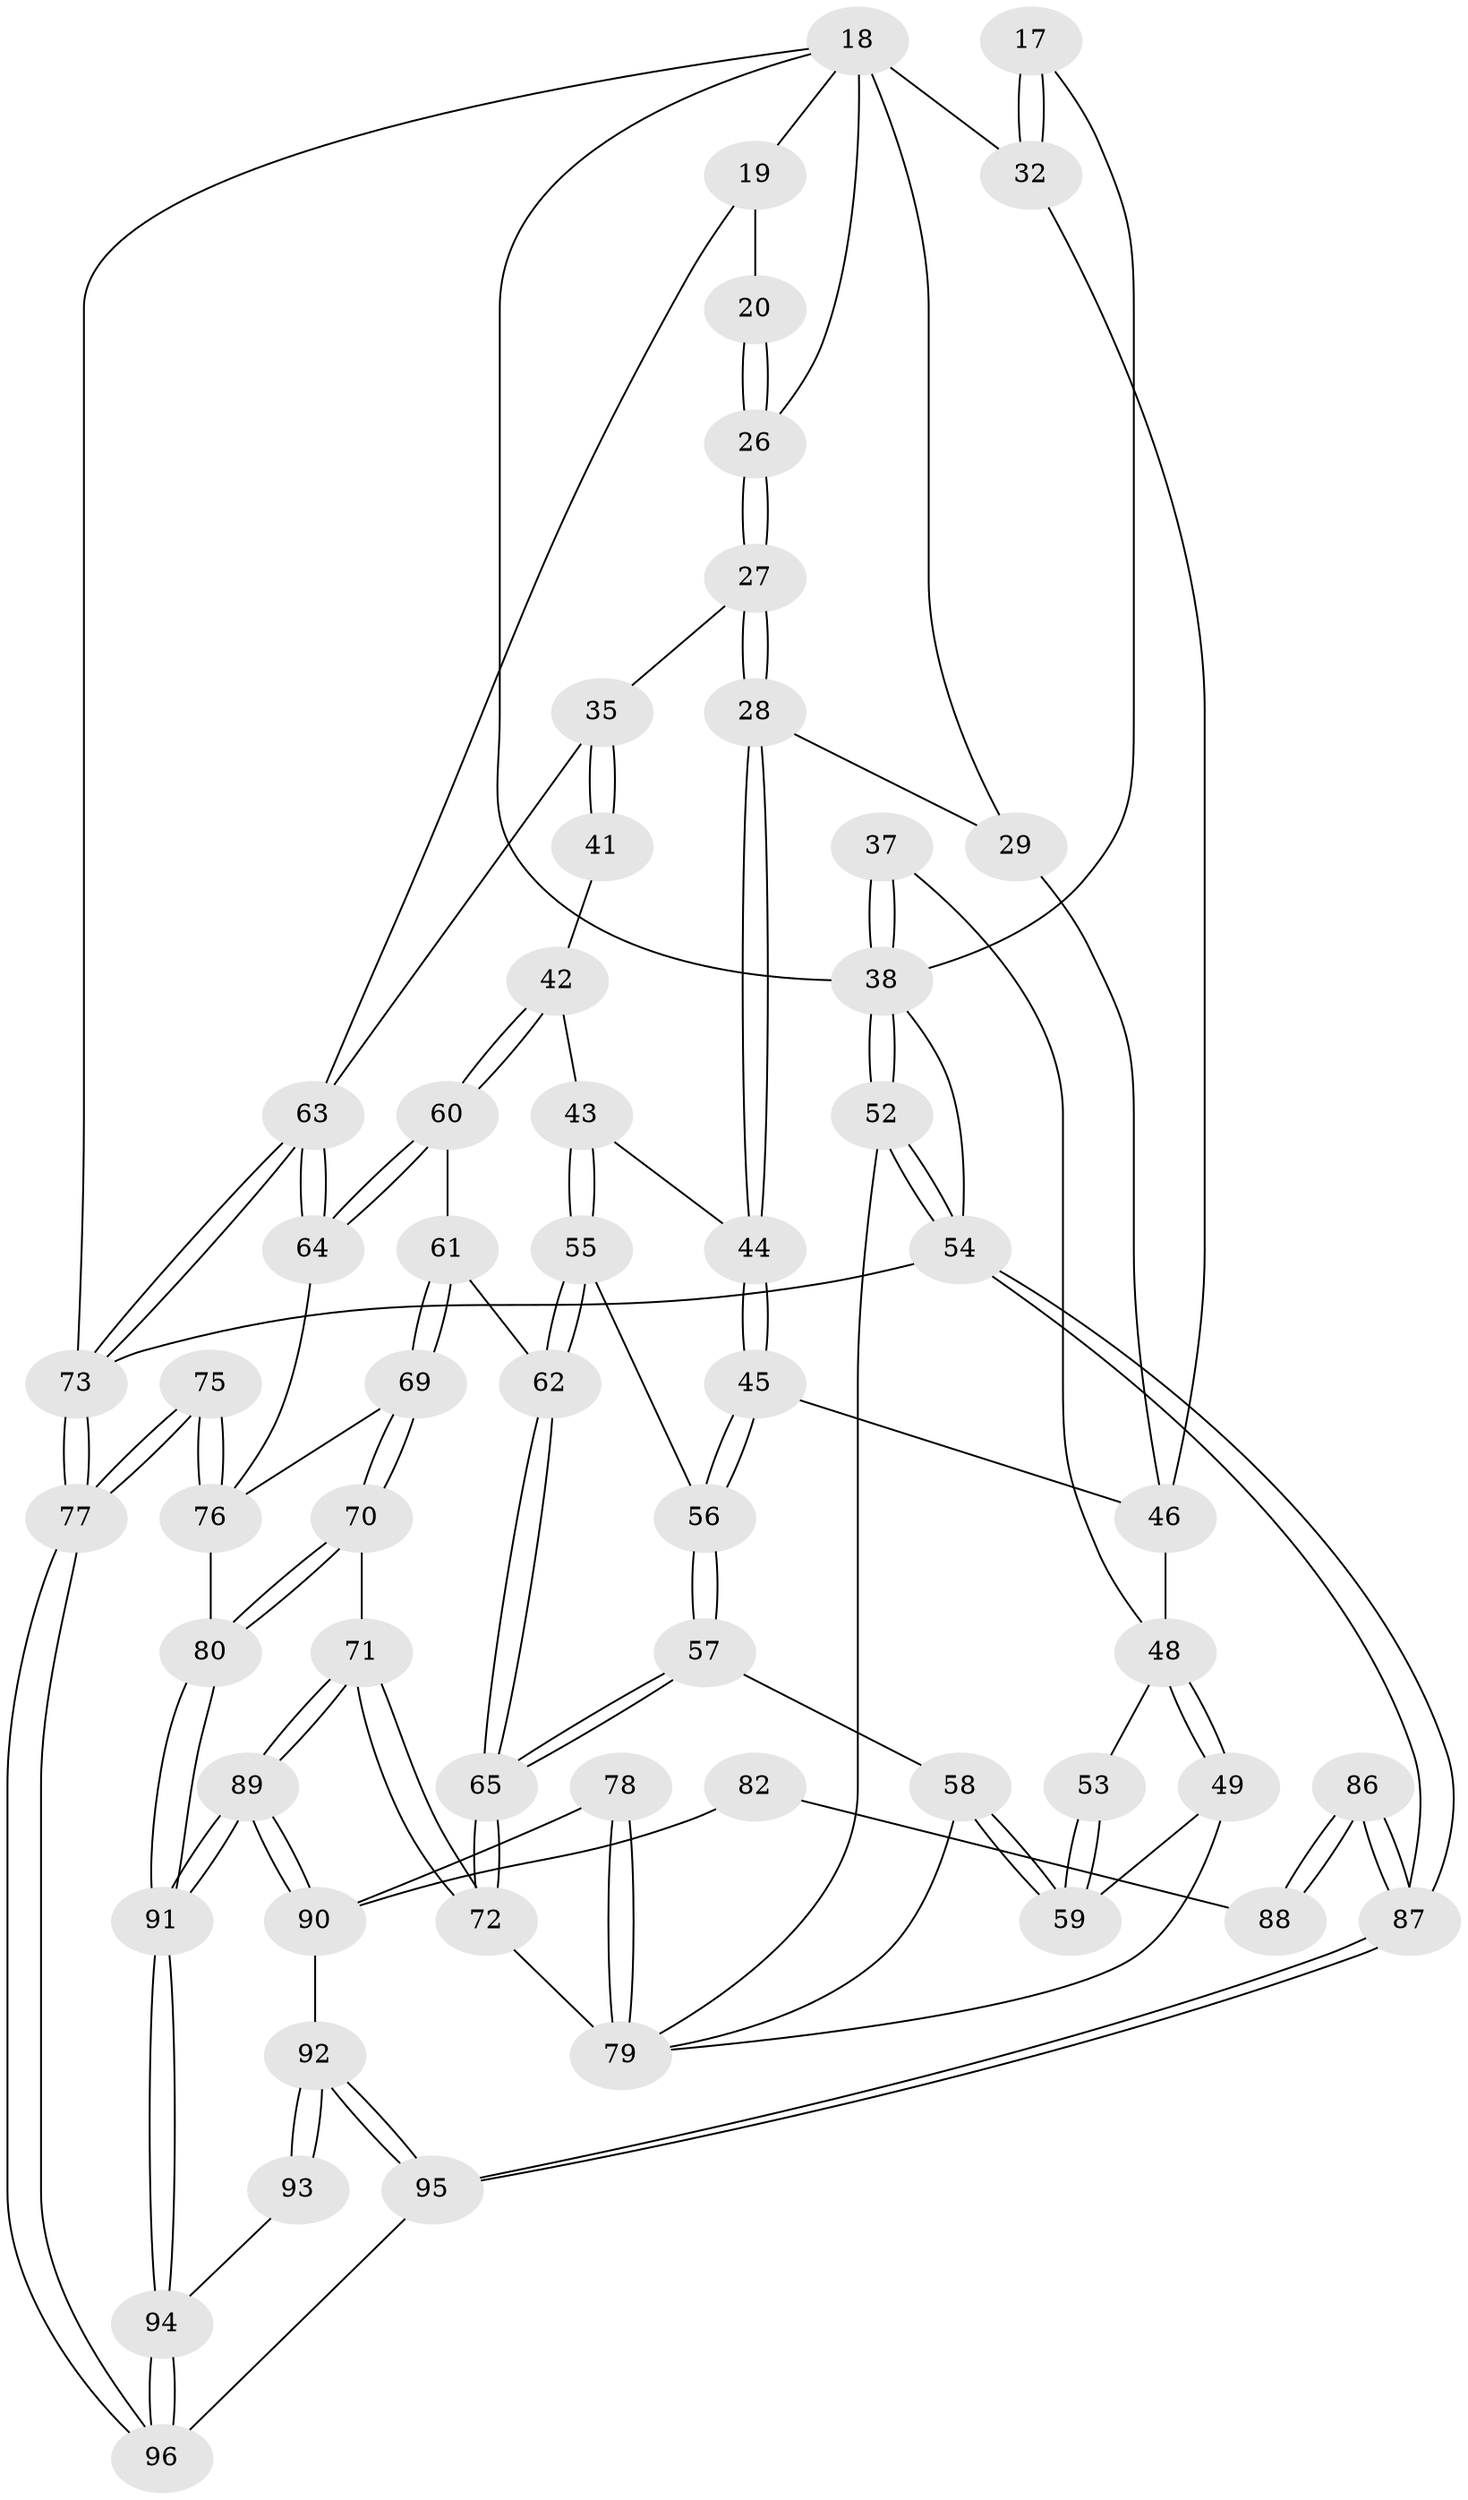 // original degree distribution, {3: 0.052083333333333336, 5: 0.46875, 4: 0.21875, 6: 0.2604166666666667}
// Generated by graph-tools (version 1.1) at 2025/05/03/04/25 22:05:42]
// undirected, 57 vertices, 132 edges
graph export_dot {
graph [start="1"]
  node [color=gray90,style=filled];
  17 [pos="+0.19449820861611006+0.2110199249171791"];
  18 [pos="+0.7501261781101667+0.14676049880441747",super="+11+12+13"];
  19 [pos="+0.8671331691392341+0.19952256159821166"];
  20 [pos="+0.7677742141375412+0.22296010512781245"];
  26 [pos="+0.7236641556411433+0.2609434948853981",super="+22+21"];
  27 [pos="+0.7186333289146727+0.3478718295008548"];
  28 [pos="+0.6236906556346461+0.37584172121766274"];
  29 [pos="+0.577474609003974+0.3421880066286377"];
  32 [pos="+0.33167276550591995+0.2661163410014576",super="+14+15"];
  35 [pos="+1+0.4901875936040501",super="+30+31"];
  37 [pos="+0.13950616249219447+0.4081226957044498"];
  38 [pos="+0+0.5098236986975286",super="+3+16"];
  41 [pos="+0.7957665330083992+0.4781828902431603"];
  42 [pos="+0.7544483795761977+0.5430509563721697"];
  43 [pos="+0.6247293364849114+0.4913922362780831"];
  44 [pos="+0.6096807969485104+0.435163489474848"];
  45 [pos="+0.4368514292057602+0.4972578283011024"];
  46 [pos="+0.4173046157476585+0.4811613065866711",super="+33+34"];
  48 [pos="+0.14393673747857258+0.47683435139580843",super="+47"];
  49 [pos="+0.11763229977870936+0.5995497665131263"];
  52 [pos="+0+0.7079830885162606"];
  53 [pos="+0.2988433472134828+0.5595638970778991"];
  54 [pos="+0+1",super="+2"];
  55 [pos="+0.5714529062528805+0.5878442694897238"];
  56 [pos="+0.48142099153619+0.5791451553452683"];
  57 [pos="+0.45013206293841984+0.6447425586662886"];
  58 [pos="+0.32639770502274573+0.6947872168251001"];
  59 [pos="+0.28775061215535513+0.5902607203541282"];
  60 [pos="+0.7531654115350331+0.6221557880454986"];
  61 [pos="+0.6950991780279377+0.6616028233426743"];
  62 [pos="+0.6416298357556993+0.6670470559964156"];
  63 [pos="+1+0.6769154563051181",super="+36+24+25"];
  64 [pos="+0.9042238996580007+0.6901250800443278"];
  65 [pos="+0.547270772188239+0.8016318974866549"];
  69 [pos="+0.7407462907234247+0.7950795241392487"];
  70 [pos="+0.7266739252488018+0.8394446515161754"];
  71 [pos="+0.5477368561890602+0.8177076490687096"];
  72 [pos="+0.5454116632095629+0.8133168912521167"];
  73 [pos="+1+1",super="+23"];
  75 [pos="+0.8461173762057407+0.9680053016786238"];
  76 [pos="+0.8068687897729939+0.9224813004323645",super="+68+67"];
  77 [pos="+1+1"];
  78 [pos="+0.31124822296336396+0.8335852376482344"];
  79 [pos="+0.028860966099089034+0.7631810877817792",super="+51+66+74"];
  80 [pos="+0.7502188857570217+0.8795356681510142"];
  82 [pos="+0.22120980752454864+0.9227695365773397",super="+81"];
  86 [pos="+0+1"];
  87 [pos="+0+1"];
  88 [pos="+0.13906700290295315+0.9472433578553736",super="+85"];
  89 [pos="+0.5482956776669232+0.9246693776741861"];
  90 [pos="+0.4302615213334853+0.940276716435322",super="+84"];
  91 [pos="+0.5751493356517241+0.9933230253240657"];
  92 [pos="+0.3125551762909156+1"];
  93 [pos="+0.4212623566809521+0.9705118147666142"];
  94 [pos="+0.5812369866712207+1"];
  95 [pos="+0.31329970733931406+1"];
  96 [pos="+0.6040289818828628+1"];
  17 -- 32 [weight=2];
  17 -- 32;
  17 -- 38;
  18 -- 26 [weight=2];
  18 -- 32 [weight=2];
  18 -- 19;
  18 -- 38;
  18 -- 73;
  18 -- 29;
  19 -- 20;
  19 -- 63;
  20 -- 26 [weight=2];
  20 -- 26;
  26 -- 27;
  26 -- 27;
  27 -- 28;
  27 -- 28;
  27 -- 35;
  28 -- 29;
  28 -- 44;
  28 -- 44;
  29 -- 46;
  32 -- 46;
  35 -- 41 [weight=2];
  35 -- 41;
  35 -- 63 [weight=2];
  37 -- 38 [weight=2];
  37 -- 38;
  37 -- 48;
  38 -- 52;
  38 -- 52;
  38 -- 54;
  41 -- 42;
  42 -- 43;
  42 -- 60;
  42 -- 60;
  43 -- 44;
  43 -- 55;
  43 -- 55;
  44 -- 45;
  44 -- 45;
  45 -- 46;
  45 -- 56;
  45 -- 56;
  46 -- 48 [weight=2];
  48 -- 49;
  48 -- 49;
  48 -- 53 [weight=2];
  49 -- 59;
  49 -- 79;
  52 -- 54;
  52 -- 54;
  52 -- 79;
  53 -- 59;
  53 -- 59;
  54 -- 87;
  54 -- 87;
  54 -- 73 [weight=3];
  55 -- 56;
  55 -- 62;
  55 -- 62;
  56 -- 57;
  56 -- 57;
  57 -- 58;
  57 -- 65;
  57 -- 65;
  58 -- 59;
  58 -- 59;
  58 -- 79;
  60 -- 61;
  60 -- 64;
  60 -- 64;
  61 -- 62;
  61 -- 69;
  61 -- 69;
  62 -- 65;
  62 -- 65;
  63 -- 64;
  63 -- 64;
  63 -- 73 [weight=2];
  63 -- 73;
  64 -- 76;
  65 -- 72;
  65 -- 72;
  69 -- 70;
  69 -- 70;
  69 -- 76;
  70 -- 71;
  70 -- 80;
  70 -- 80;
  71 -- 72;
  71 -- 72;
  71 -- 89;
  71 -- 89;
  72 -- 79;
  73 -- 77;
  73 -- 77;
  75 -- 76 [weight=2];
  75 -- 76;
  75 -- 77;
  75 -- 77;
  76 -- 80;
  77 -- 96;
  77 -- 96;
  78 -- 79 [weight=2];
  78 -- 79;
  78 -- 90;
  80 -- 91;
  80 -- 91;
  82 -- 88 [weight=2];
  82 -- 90;
  86 -- 87;
  86 -- 87;
  86 -- 88 [weight=2];
  86 -- 88;
  87 -- 95;
  87 -- 95;
  89 -- 90;
  89 -- 90;
  89 -- 91;
  89 -- 91;
  90 -- 92;
  91 -- 94;
  91 -- 94;
  92 -- 93;
  92 -- 93;
  92 -- 95;
  92 -- 95;
  93 -- 94;
  94 -- 96;
  94 -- 96;
  95 -- 96;
}
